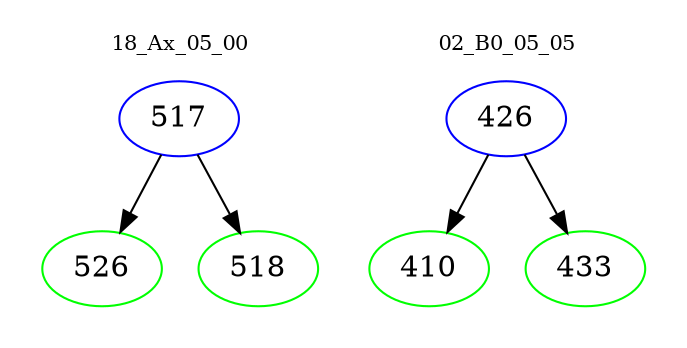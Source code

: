 digraph{
subgraph cluster_0 {
color = white
label = "18_Ax_05_00";
fontsize=10;
T0_517 [label="517", color="blue"]
T0_517 -> T0_526 [color="black"]
T0_526 [label="526", color="green"]
T0_517 -> T0_518 [color="black"]
T0_518 [label="518", color="green"]
}
subgraph cluster_1 {
color = white
label = "02_B0_05_05";
fontsize=10;
T1_426 [label="426", color="blue"]
T1_426 -> T1_410 [color="black"]
T1_410 [label="410", color="green"]
T1_426 -> T1_433 [color="black"]
T1_433 [label="433", color="green"]
}
}
